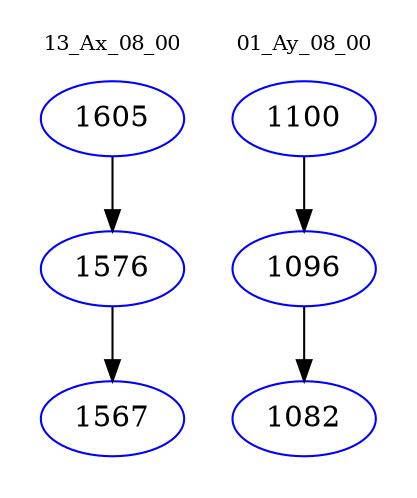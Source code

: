 digraph{
subgraph cluster_0 {
color = white
label = "13_Ax_08_00";
fontsize=10;
T0_1605 [label="1605", color="blue"]
T0_1605 -> T0_1576 [color="black"]
T0_1576 [label="1576", color="blue"]
T0_1576 -> T0_1567 [color="black"]
T0_1567 [label="1567", color="blue"]
}
subgraph cluster_1 {
color = white
label = "01_Ay_08_00";
fontsize=10;
T1_1100 [label="1100", color="blue"]
T1_1100 -> T1_1096 [color="black"]
T1_1096 [label="1096", color="blue"]
T1_1096 -> T1_1082 [color="black"]
T1_1082 [label="1082", color="blue"]
}
}
